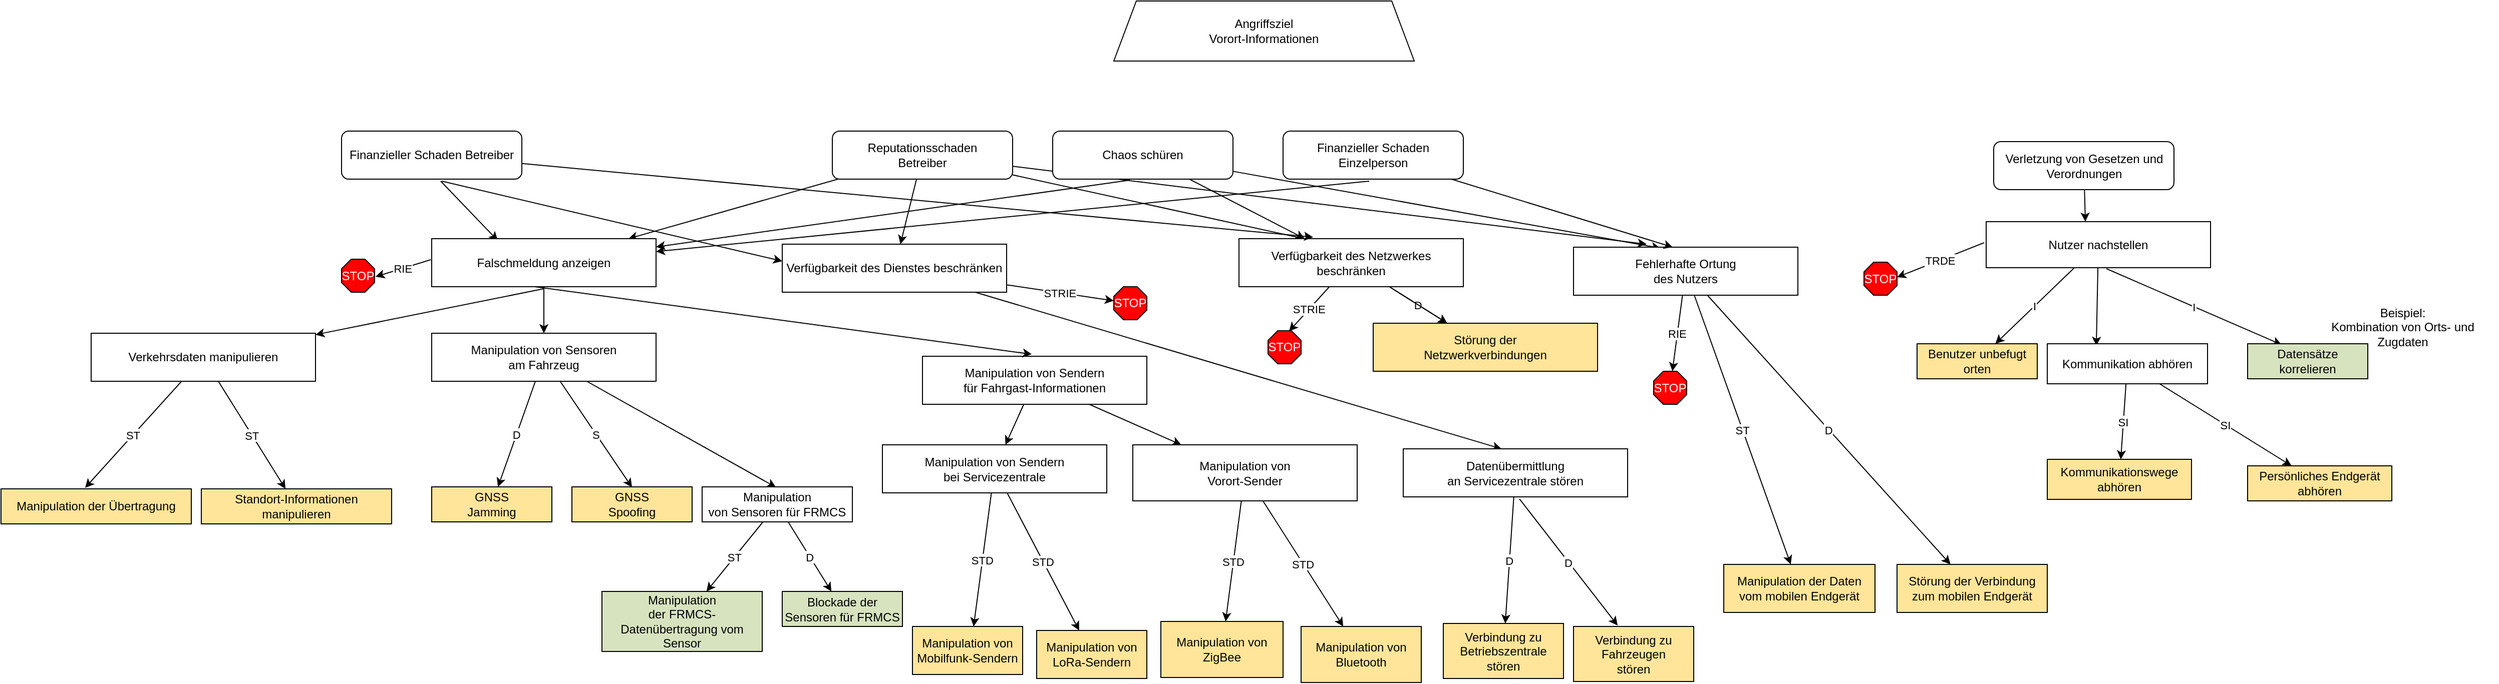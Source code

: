 <mxfile compressed="false" version="15.7.3" type="device">
  <diagram id="3JYoGdtrrTr_k_rTBy8f" name="Seite-1">
    <mxGraphModel dx="1102" dy="875" grid="1" gridSize="10" guides="1" tooltips="1" connect="1" arrows="1" fold="1" page="1" pageScale="1" pageWidth="827" pageHeight="1169" math="0" shadow="0">
      <root>
        <mxCell id="0" />
        <mxCell id="1" parent="0" />
        <mxCell id="ce-sktKMSy_azsUGWYw6-1" style="rounded=0;orthogonalLoop=1;jettySize=auto;" parent="1" source="OAmn44D_aTPMQiEo6VfF-5" target="OAmn44D_aTPMQiEo6VfF-11" edge="1">
          <mxGeometry relative="1" as="geometry" />
        </mxCell>
        <mxCell id="H__DfVHharDUPzL9coP5-2" style="edgeStyle=none;rounded=0;orthogonalLoop=1;jettySize=auto;entryX=0.33;entryY=0.042;entryDx=0;entryDy=0;entryPerimeter=0;" parent="1" source="OAmn44D_aTPMQiEo6VfF-5" target="0ADB0jM_UWm2ivlByexr-8" edge="1">
          <mxGeometry relative="1" as="geometry" />
        </mxCell>
        <mxCell id="6zFq7UvJ6y_5xRTBy3Ug-11" style="edgeStyle=none;rounded=0;orthogonalLoop=1;jettySize=auto;entryX=0.326;entryY=-0.062;entryDx=0;entryDy=0;entryPerimeter=0;" parent="1" source="OAmn44D_aTPMQiEo6VfF-5" target="0ADB0jM_UWm2ivlByexr-5" edge="1">
          <mxGeometry relative="1" as="geometry" />
        </mxCell>
        <mxCell id="OAmn44D_aTPMQiEo6VfF-5" value="Reputationsschaden&#xa;Betreiber" style="verticalAlign=middle;align=center;fillColor=#FFFFFF;gradientColor=none;labelBackgroundColor=none;rounded=1;whiteSpace=wrap;" parent="1" vertex="1">
          <mxGeometry x="1480" y="160" width="180" height="48" as="geometry" />
        </mxCell>
        <mxCell id="6zFq7UvJ6y_5xRTBy3Ug-2" value="" style="rounded=0;orthogonalLoop=1;jettySize=auto;" parent="1" source="OAmn44D_aTPMQiEo6VfF-7" target="0ADB0jM_UWm2ivlByexr-8" edge="1">
          <mxGeometry relative="1" as="geometry" />
        </mxCell>
        <mxCell id="6zFq7UvJ6y_5xRTBy3Ug-10" style="edgeStyle=none;rounded=0;orthogonalLoop=1;jettySize=auto;entryX=0.388;entryY=0.021;entryDx=0;entryDy=0;entryPerimeter=0;" parent="1" source="OAmn44D_aTPMQiEo6VfF-7" target="0ADB0jM_UWm2ivlByexr-5" edge="1">
          <mxGeometry relative="1" as="geometry">
            <mxPoint x="2220" y="269" as="targetPoint" />
          </mxGeometry>
        </mxCell>
        <mxCell id="OAmn44D_aTPMQiEo6VfF-7" value="Chaos schüren" style="verticalAlign=middle;align=center;fillColor=#FFFFFF;gradientColor=none;labelBackgroundColor=none;rounded=1;whiteSpace=wrap;" parent="1" vertex="1">
          <mxGeometry x="1700" y="160" width="180" height="48" as="geometry" />
        </mxCell>
        <mxCell id="H__DfVHharDUPzL9coP5-16" style="edgeStyle=none;rounded=0;orthogonalLoop=1;jettySize=auto;entryX=0.442;entryY=0;entryDx=0;entryDy=0;entryPerimeter=0;" parent="1" source="OAmn44D_aTPMQiEo6VfF-8" target="OAmn44D_aTPMQiEo6VfF-9" edge="1">
          <mxGeometry relative="1" as="geometry" />
        </mxCell>
        <object label="Verletzung von Gesetzen und Verordnungen" id="OAmn44D_aTPMQiEo6VfF-8">
          <ag_attributes />
          <ag_computed_attributes />
          <mxCell style="verticalAlign=middle;align=center;fillColor=#FFFFFF;gradientColor=none;labelBackgroundColor=none;rounded=1;whiteSpace=wrap;" parent="1" vertex="1">
            <mxGeometry x="2639.5" y="170.5" width="180" height="48" as="geometry" />
          </mxCell>
        </object>
        <mxCell id="H__DfVHharDUPzL9coP5-17" style="edgeStyle=none;rounded=0;orthogonalLoop=1;jettySize=auto;entryX=0.306;entryY=0.05;entryDx=0;entryDy=0;entryPerimeter=0;" parent="1" source="OAmn44D_aTPMQiEo6VfF-9" target="OAmn44D_aTPMQiEo6VfF-18" edge="1">
          <mxGeometry relative="1" as="geometry" />
        </mxCell>
        <mxCell id="H__DfVHharDUPzL9coP5-18" value="I" style="edgeStyle=none;rounded=0;orthogonalLoop=1;jettySize=auto;entryX=0.283;entryY=0.029;entryDx=0;entryDy=0;entryPerimeter=0;exitX=0.536;exitY=1.022;exitDx=0;exitDy=0;exitPerimeter=0;" parent="1" source="OAmn44D_aTPMQiEo6VfF-9" target="0ADB0jM_UWm2ivlByexr-11" edge="1">
          <mxGeometry relative="1" as="geometry" />
        </mxCell>
        <mxCell id="6zFq7UvJ6y_5xRTBy3Ug-3" value="I" style="edgeStyle=none;rounded=0;orthogonalLoop=1;jettySize=auto;" parent="1" source="OAmn44D_aTPMQiEo6VfF-9" target="OAmn44D_aTPMQiEo6VfF-10" edge="1">
          <mxGeometry relative="1" as="geometry" />
        </mxCell>
        <mxCell id="OAmn44D_aTPMQiEo6VfF-9" value="Nutzer nachstellen" style="verticalAlign=middle;align=center;fillColor=#FFFFFF;gradientColor=none;labelBackgroundColor=none;rounded=0;whiteSpace=wrap;" parent="1" vertex="1">
          <mxGeometry x="2632" y="250.5" width="224" height="46" as="geometry" />
        </mxCell>
        <mxCell id="OAmn44D_aTPMQiEo6VfF-10" value="Benutzer unbefugt orten" style="verticalAlign=middle;align=center;fillColor=#fee599;gradientColor=none;labelBackgroundColor=none;rounded=0;whiteSpace=wrap;" parent="1" vertex="1">
          <mxGeometry x="2563" y="372.5" width="120" height="35" as="geometry" />
        </mxCell>
        <mxCell id="H__DfVHharDUPzL9coP5-10" style="edgeStyle=none;rounded=0;orthogonalLoop=1;jettySize=auto;entryX=0.438;entryY=0;entryDx=0;entryDy=0;entryPerimeter=0;" parent="1" source="OAmn44D_aTPMQiEo6VfF-11" target="OAmn44D_aTPMQiEo6VfF-17" edge="1">
          <mxGeometry relative="1" as="geometry" />
        </mxCell>
        <mxCell id="gchY-rxhx9IqnftFwBZ5-14" value="STRIE" style="edgeStyle=none;rounded=0;orthogonalLoop=1;jettySize=auto;" parent="1" source="OAmn44D_aTPMQiEo6VfF-11" target="gchY-rxhx9IqnftFwBZ5-13" edge="1">
          <mxGeometry relative="1" as="geometry" />
        </mxCell>
        <mxCell id="OAmn44D_aTPMQiEo6VfF-11" value="Verfügbarkeit des Dienstes beschränken" style="verticalAlign=middle;align=center;fillColor=#FFFFFF;gradientColor=none;labelBackgroundColor=none;rounded=0;whiteSpace=wrap;" parent="1" vertex="1">
          <mxGeometry x="1430" y="273" width="224" height="48" as="geometry" />
        </mxCell>
        <mxCell id="ZYRG94BeLYSCNL_4oHP5-4" value="ST" style="edgeStyle=none;rounded=0;orthogonalLoop=1;jettySize=auto;entryX=0.442;entryY=-0.029;entryDx=0;entryDy=0;entryPerimeter=0;" parent="1" source="OAmn44D_aTPMQiEo6VfF-12" target="0ADB0jM_UWm2ivlByexr-3" edge="1">
          <mxGeometry relative="1" as="geometry" />
        </mxCell>
        <mxCell id="ZYRG94BeLYSCNL_4oHP5-5" value="ST" style="edgeStyle=none;rounded=0;orthogonalLoop=1;jettySize=auto;" parent="1" source="OAmn44D_aTPMQiEo6VfF-12" target="FeQ6dWjqBAtxuNnmwD9Y-21" edge="1">
          <mxGeometry relative="1" as="geometry" />
        </mxCell>
        <mxCell id="OAmn44D_aTPMQiEo6VfF-12" value="Verkehrsdaten manipulieren" style="verticalAlign=middle;align=center;fillColor=#FFFFFF;gradientColor=none;labelBackgroundColor=none;rounded=0;whiteSpace=wrap;" parent="1" vertex="1">
          <mxGeometry x="740" y="362" width="224" height="48" as="geometry" />
        </mxCell>
        <mxCell id="OAmn44D_aTPMQiEo6VfF-14" value="Verbindung zu Betriebszentrale stören" style="verticalAlign=middle;align=center;gradientColor=none;labelBackgroundColor=none;rounded=0;whiteSpace=wrap;fillColor=#FEE599;" parent="1" vertex="1">
          <mxGeometry x="2090" y="652" width="120" height="55" as="geometry" />
        </mxCell>
        <mxCell id="OAmn44D_aTPMQiEo6VfF-15" value="Verbindung zu Fahrzeugen&#xa;stören" style="verticalAlign=middle;align=center;fillColor=#fee599;gradientColor=none;labelBackgroundColor=none;rounded=0;whiteSpace=wrap;" parent="1" vertex="1">
          <mxGeometry x="2220" y="655" width="120" height="55" as="geometry" />
        </mxCell>
        <mxCell id="H__DfVHharDUPzL9coP5-14" value="D" style="edgeStyle=none;rounded=0;orthogonalLoop=1;jettySize=auto;" parent="1" source="OAmn44D_aTPMQiEo6VfF-17" target="OAmn44D_aTPMQiEo6VfF-14" edge="1">
          <mxGeometry relative="1" as="geometry" />
        </mxCell>
        <mxCell id="H__DfVHharDUPzL9coP5-15" value="D" style="edgeStyle=none;rounded=0;orthogonalLoop=1;jettySize=auto;entryX=0.367;entryY=-0.018;entryDx=0;entryDy=0;entryPerimeter=0;exitX=0.518;exitY=1.042;exitDx=0;exitDy=0;exitPerimeter=0;" parent="1" source="OAmn44D_aTPMQiEo6VfF-17" target="OAmn44D_aTPMQiEo6VfF-15" edge="1">
          <mxGeometry relative="1" as="geometry">
            <mxPoint x="1823" y="413" as="sourcePoint" />
          </mxGeometry>
        </mxCell>
        <mxCell id="H__DfVHharDUPzL9coP5-21" value="TRDE" style="edgeStyle=none;rounded=0;orthogonalLoop=1;jettySize=auto;entryX=1;entryY=0.455;entryDx=0;entryDy=0;entryPerimeter=0;exitX=-0.009;exitY=0.457;exitDx=0;exitDy=0;exitPerimeter=0;" parent="1" source="OAmn44D_aTPMQiEo6VfF-9" target="VoORv_kDndmJ69zaFbgd-10" edge="1">
          <mxGeometry relative="1" as="geometry" />
        </mxCell>
        <mxCell id="H__DfVHharDUPzL9coP5-23" value="SI" style="edgeStyle=none;rounded=0;orthogonalLoop=1;jettySize=auto;" parent="1" source="OAmn44D_aTPMQiEo6VfF-18" target="0ADB0jM_UWm2ivlByexr-1" edge="1">
          <mxGeometry relative="1" as="geometry" />
        </mxCell>
        <mxCell id="H__DfVHharDUPzL9coP5-24" value="SI" style="edgeStyle=none;rounded=0;orthogonalLoop=1;jettySize=auto;" parent="1" source="OAmn44D_aTPMQiEo6VfF-18" target="0ADB0jM_UWm2ivlByexr-2" edge="1">
          <mxGeometry relative="1" as="geometry" />
        </mxCell>
        <mxCell id="OAmn44D_aTPMQiEo6VfF-18" value="Kommunikation abhören" style="verticalAlign=middle;align=center;fillColor=#FFFFFF;gradientColor=none;labelBackgroundColor=none;rounded=0;whiteSpace=wrap;" parent="1" vertex="1">
          <mxGeometry x="2693" y="372.5" width="160" height="40" as="geometry" />
        </mxCell>
        <mxCell id="0ADB0jM_UWm2ivlByexr-1" value="Kommunikationswege&#xa;abhören" style="verticalAlign=middle;align=center;fillColor=#fee599;gradientColor=none;labelBackgroundColor=none;rounded=0;whiteSpace=wrap;" parent="1" vertex="1">
          <mxGeometry x="2693" y="488" width="144" height="40" as="geometry" />
        </mxCell>
        <mxCell id="0ADB0jM_UWm2ivlByexr-2" value="Persönliches Endgerät&#xa;abhören" style="verticalAlign=middle;align=center;fillColor=#fee599;gradientColor=none;labelBackgroundColor=none;rounded=0;whiteSpace=wrap;" parent="1" vertex="1">
          <mxGeometry x="2893" y="494.5" width="144" height="35" as="geometry" />
        </mxCell>
        <mxCell id="0ADB0jM_UWm2ivlByexr-3" value="Manipulation der Übertragung" style="verticalAlign=middle;align=center;fillColor=#fee599;gradientColor=none;labelBackgroundColor=none;rounded=0;whiteSpace=wrap;" parent="1" vertex="1">
          <mxGeometry x="650" y="517.5" width="190" height="35" as="geometry" />
        </mxCell>
        <mxCell id="H__DfVHharDUPzL9coP5-12" value="S" style="edgeStyle=none;rounded=0;orthogonalLoop=1;jettySize=auto;entryX=0.5;entryY=0.014;entryDx=0;entryDy=0;entryPerimeter=0;" parent="1" source="0ADB0jM_UWm2ivlByexr-4" target="H__DfVHharDUPzL9coP5-11" edge="1">
          <mxGeometry relative="1" as="geometry" />
        </mxCell>
        <mxCell id="ZYRG94BeLYSCNL_4oHP5-6" value="D" style="edgeStyle=none;rounded=0;orthogonalLoop=1;jettySize=auto;" parent="1" source="0ADB0jM_UWm2ivlByexr-4" target="yBVl1p2aV7iyqZgCFiwG-1" edge="1">
          <mxGeometry relative="1" as="geometry" />
        </mxCell>
        <mxCell id="ZYRG94BeLYSCNL_4oHP5-12" value="" style="edgeStyle=none;rounded=0;orthogonalLoop=1;jettySize=auto;entryX=0.492;entryY=0.014;entryDx=0;entryDy=0;entryPerimeter=0;" parent="1" source="0ADB0jM_UWm2ivlByexr-4" target="6zFq7UvJ6y_5xRTBy3Ug-4" edge="1">
          <mxGeometry relative="1" as="geometry">
            <mxPoint x="1408" y="517.495" as="targetPoint" />
          </mxGeometry>
        </mxCell>
        <mxCell id="0ADB0jM_UWm2ivlByexr-4" value="Manipulation von Sensoren&#xa;am Fahrzeug" style="verticalAlign=middle;align=center;gradientColor=none;labelBackgroundColor=none;rounded=0;whiteSpace=wrap;fillColor=#FFFFFF;" parent="1" vertex="1">
          <mxGeometry x="1080" y="362" width="224" height="48" as="geometry" />
        </mxCell>
        <mxCell id="gchY-rxhx9IqnftFwBZ5-2" value="ST" style="rounded=0;orthogonalLoop=1;jettySize=auto;" parent="1" source="0ADB0jM_UWm2ivlByexr-5" target="gchY-rxhx9IqnftFwBZ5-1" edge="1">
          <mxGeometry relative="1" as="geometry" />
        </mxCell>
        <mxCell id="gchY-rxhx9IqnftFwBZ5-5" value="D" style="edgeStyle=none;rounded=0;orthogonalLoop=1;jettySize=auto;" parent="1" source="0ADB0jM_UWm2ivlByexr-5" target="gchY-rxhx9IqnftFwBZ5-4" edge="1">
          <mxGeometry relative="1" as="geometry" />
        </mxCell>
        <mxCell id="gchY-rxhx9IqnftFwBZ5-7" value="RIE" style="edgeStyle=none;rounded=0;orthogonalLoop=1;jettySize=auto;" parent="1" source="0ADB0jM_UWm2ivlByexr-5" target="gchY-rxhx9IqnftFwBZ5-6" edge="1">
          <mxGeometry relative="1" as="geometry" />
        </mxCell>
        <mxCell id="0ADB0jM_UWm2ivlByexr-5" value="Fehlerhafte Ortung&#xa;des Nutzers" style="verticalAlign=middle;align=center;fillColor=#FFFFFF;gradientColor=none;labelBackgroundColor=none;rounded=0;whiteSpace=wrap;" parent="1" vertex="1">
          <mxGeometry x="2220" y="276" width="224" height="48" as="geometry" />
        </mxCell>
        <mxCell id="OOH1gxAOM3Dki2ITxMYm-1" style="rounded=0;orthogonalLoop=1;jettySize=auto;" parent="1" source="0ADB0jM_UWm2ivlByexr-7" target="OOH1gxAOM3Dki2ITxMYm-2" edge="1">
          <mxGeometry relative="1" as="geometry">
            <mxPoint x="1570" y="510" as="targetPoint" />
          </mxGeometry>
        </mxCell>
        <mxCell id="OOH1gxAOM3Dki2ITxMYm-13" style="edgeStyle=none;rounded=0;orthogonalLoop=1;jettySize=auto;" parent="1" source="0ADB0jM_UWm2ivlByexr-7" target="OOH1gxAOM3Dki2ITxMYm-12" edge="1">
          <mxGeometry relative="1" as="geometry" />
        </mxCell>
        <mxCell id="0ADB0jM_UWm2ivlByexr-7" value="Manipulation von Sendern&#xa;für Fahrgast-Informationen" style="verticalAlign=middle;align=center;gradientColor=none;labelBackgroundColor=none;rounded=0;whiteSpace=wrap;fillColor=#FFFFFF;" parent="1" vertex="1">
          <mxGeometry x="1570" y="385" width="224" height="48" as="geometry" />
        </mxCell>
        <mxCell id="gchY-rxhx9IqnftFwBZ5-9" value="D" style="edgeStyle=none;rounded=0;orthogonalLoop=1;jettySize=auto;" parent="1" source="0ADB0jM_UWm2ivlByexr-8" target="gchY-rxhx9IqnftFwBZ5-8" edge="1">
          <mxGeometry relative="1" as="geometry" />
        </mxCell>
        <mxCell id="gchY-rxhx9IqnftFwBZ5-11" value="" style="edgeStyle=none;rounded=0;orthogonalLoop=1;jettySize=auto;" parent="1" source="0ADB0jM_UWm2ivlByexr-8" target="gchY-rxhx9IqnftFwBZ5-8" edge="1">
          <mxGeometry relative="1" as="geometry" />
        </mxCell>
        <mxCell id="gchY-rxhx9IqnftFwBZ5-12" value="STRIE" style="edgeStyle=none;rounded=0;orthogonalLoop=1;jettySize=auto;entryX=0.636;entryY=0.015;entryDx=0;entryDy=0;entryPerimeter=0;" parent="1" source="0ADB0jM_UWm2ivlByexr-8" target="gchY-rxhx9IqnftFwBZ5-10" edge="1">
          <mxGeometry relative="1" as="geometry" />
        </mxCell>
        <mxCell id="0ADB0jM_UWm2ivlByexr-8" value="Verfügbarkeit des Netzwerkes beschränken" style="verticalAlign=middle;align=center;fillColor=#FFFFFF;gradientColor=none;labelBackgroundColor=none;rounded=0;whiteSpace=wrap;" parent="1" vertex="1">
          <mxGeometry x="1886" y="267.5" width="224" height="48" as="geometry" />
        </mxCell>
        <mxCell id="6zFq7UvJ6y_5xRTBy3Ug-9" value="" style="edgeStyle=none;rounded=0;orthogonalLoop=1;jettySize=auto;entryX=0.442;entryY=0;entryDx=0;entryDy=0;entryPerimeter=0;" parent="1" source="0ADB0jM_UWm2ivlByexr-9" target="0ADB0jM_UWm2ivlByexr-5" edge="1">
          <mxGeometry relative="1" as="geometry" />
        </mxCell>
        <mxCell id="0ADB0jM_UWm2ivlByexr-9" value="Finanzieller Schaden Einzelperson" style="verticalAlign=middle;align=center;fillColor=#FFFFFF;gradientColor=none;labelBackgroundColor=none;rounded=1;whiteSpace=wrap;" parent="1" vertex="1">
          <mxGeometry x="1930" y="160" width="180" height="48" as="geometry" />
        </mxCell>
        <mxCell id="0ADB0jM_UWm2ivlByexr-11" value="Datensätze korrelieren" style="verticalAlign=middle;align=center;fillColor=#d7e3bf;gradientColor=none;labelBackgroundColor=none;rounded=0;whiteSpace=wrap;" parent="1" vertex="1">
          <mxGeometry x="2893" y="372.5" width="120" height="35" as="geometry" />
        </mxCell>
        <mxCell id="0ADB0jM_UWm2ivlByexr-13" value="Beispiel:&#xa;Kombination von Orts- und Zugdaten" style="text;strokeColor=none;fillColor=none;align=center;verticalAlign=middle;whiteSpace=wrap;rounded=0;" parent="1" vertex="1">
          <mxGeometry x="2953" y="341.5" width="190" height="28" as="geometry" />
        </mxCell>
        <mxCell id="8oTO2GETTsAzz6jklkf0-3" style="rounded=0;orthogonalLoop=1;jettySize=auto;entryX=0.295;entryY=0.042;entryDx=0;entryDy=0;entryPerimeter=0;exitX=0.55;exitY=1.042;exitDx=0;exitDy=0;exitPerimeter=0;" parent="1" source="V86omkb8atyA6Vc0cM6M-5" target="V86omkb8atyA6Vc0cM6M-2" edge="1">
          <mxGeometry relative="1" as="geometry" />
        </mxCell>
        <mxCell id="H__DfVHharDUPzL9coP5-1" style="edgeStyle=none;rounded=0;orthogonalLoop=1;jettySize=auto;" parent="1" source="V86omkb8atyA6Vc0cM6M-5" edge="1">
          <mxGeometry relative="1" as="geometry">
            <mxPoint x="1960" y="266" as="targetPoint" />
          </mxGeometry>
        </mxCell>
        <mxCell id="V86omkb8atyA6Vc0cM6M-5" value="Finanzieller Schaden Betreiber" style="verticalAlign=middle;align=center;fillColor=#FFFFFF;gradientColor=none;labelBackgroundColor=none;rounded=1;whiteSpace=wrap;" parent="1" vertex="1">
          <mxGeometry x="990" y="160" width="180" height="48" as="geometry" />
        </mxCell>
        <mxCell id="VoORv_kDndmJ69zaFbgd-10" value="STOP" style="verticalAlign=middle;align=center;fillColor=#ff0000;gradientColor=none;shape=stencil(jZLBDoIwDIafpldSugPhjPgeJAy3ODcypuLbu9kYEBPY7W/7dfnbDkQzqW6UQDgF767yqfugQJyASFslvQ5RgWhBNIPz8uLd3fYcj10ik7q5R3ph5r4Ki6pMXYQvzuAnOjNstF3BVBdU58L4Ay6tGfBiKtNGiTtG/kfcxb/FTDNb/GDQg31HsVxq0Mbwodf17WVjin+FaN8=);strokeColor=#000000;labelBackgroundColor=none;rounded=0;whiteSpace=wrap;fontColor=#FFFFFF;" parent="1" vertex="1">
          <mxGeometry x="2510" y="291" width="33" height="33" as="geometry" />
        </mxCell>
        <mxCell id="FeQ6dWjqBAtxuNnmwD9Y-7" value="" style="endArrow=classic;" parent="1" source="OAmn44D_aTPMQiEo6VfF-5" target="V86omkb8atyA6Vc0cM6M-2" edge="1">
          <mxGeometry width="50" height="50" relative="1" as="geometry">
            <mxPoint x="1480" y="420" as="sourcePoint" />
            <mxPoint x="1240" y="270" as="targetPoint" />
          </mxGeometry>
        </mxCell>
        <mxCell id="FeQ6dWjqBAtxuNnmwD9Y-8" value="" style="endArrow=classic;exitX=0.428;exitY=1.021;exitDx=0;exitDy=0;exitPerimeter=0;" parent="1" source="OAmn44D_aTPMQiEo6VfF-7" target="V86omkb8atyA6Vc0cM6M-2" edge="1">
          <mxGeometry width="50" height="50" relative="1" as="geometry">
            <mxPoint x="1480" y="420" as="sourcePoint" />
            <mxPoint x="1250" y="265" as="targetPoint" />
          </mxGeometry>
        </mxCell>
        <mxCell id="FeQ6dWjqBAtxuNnmwD9Y-9" value="" style="endArrow=classic;exitX=0.478;exitY=1.042;exitDx=0;exitDy=0;exitPerimeter=0;" parent="1" source="0ADB0jM_UWm2ivlByexr-9" target="V86omkb8atyA6Vc0cM6M-2" edge="1">
          <mxGeometry width="50" height="50" relative="1" as="geometry">
            <mxPoint x="1480" y="420" as="sourcePoint" />
            <mxPoint x="1530" y="370" as="targetPoint" />
          </mxGeometry>
        </mxCell>
        <mxCell id="FeQ6dWjqBAtxuNnmwD9Y-12" value="" style="endArrow=classic;" parent="1" edge="1">
          <mxGeometry width="50" height="50" relative="1" as="geometry">
            <mxPoint x="1090" y="210" as="sourcePoint" />
            <mxPoint x="1430" y="290" as="targetPoint" />
          </mxGeometry>
        </mxCell>
        <mxCell id="FeQ6dWjqBAtxuNnmwD9Y-16" value="" style="endArrow=classic;entryX=0.487;entryY=-0.042;entryDx=0;entryDy=0;entryPerimeter=0;startArrow=none;exitX=0.46;exitY=1;exitDx=0;exitDy=0;exitPerimeter=0;" parent="1" source="V86omkb8atyA6Vc0cM6M-2" target="0ADB0jM_UWm2ivlByexr-7" edge="1">
          <mxGeometry width="50" height="50" relative="1" as="geometry">
            <mxPoint x="1200" y="322" as="sourcePoint" />
            <mxPoint x="1310" y="360" as="targetPoint" />
          </mxGeometry>
        </mxCell>
        <mxCell id="FeQ6dWjqBAtxuNnmwD9Y-21" value="Standort-Informationen&#xa;manipulieren" style="verticalAlign=middle;align=center;fillColor=#fee599;gradientColor=none;labelBackgroundColor=none;rounded=0;whiteSpace=wrap;" parent="1" vertex="1">
          <mxGeometry x="850" y="517.5" width="190" height="35" as="geometry" />
        </mxCell>
        <mxCell id="FeQ6dWjqBAtxuNnmwD9Y-26" value="RIE" style="endArrow=classic;exitX=-0.004;exitY=0.438;exitDx=0;exitDy=0;exitPerimeter=0;entryX=1.03;entryY=0.53;entryDx=0;entryDy=0;entryPerimeter=0;" parent="1" source="V86omkb8atyA6Vc0cM6M-2" target="FeQ6dWjqBAtxuNnmwD9Y-27" edge="1">
          <mxGeometry width="50" height="50" relative="1" as="geometry">
            <mxPoint x="1460" y="410" as="sourcePoint" />
            <mxPoint x="1030" y="310" as="targetPoint" />
          </mxGeometry>
        </mxCell>
        <mxCell id="FeQ6dWjqBAtxuNnmwD9Y-27" value="STOP" style="verticalAlign=middle;align=center;fillColor=#ff0000;gradientColor=none;shape=stencil(jZLBDoIwDIafpldSugPhjPgeJAy3ODcypuLbu9kYEBPY7W/7dfnbDkQzqW6UQDgF767yqfugQJyASFslvQ5RgWhBNIPz8uLd3fYcj10ik7q5R3ph5r4Ki6pMXYQvzuAnOjNstF3BVBdU58L4Ay6tGfBiKtNGiTtG/kfcxb/FTDNb/GDQg31HsVxq0Mbwodf17WVjin+FaN8=);strokeColor=#000000;labelBackgroundColor=none;rounded=0;whiteSpace=wrap;fontColor=#FFFFFF;" parent="1" vertex="1">
          <mxGeometry x="990" y="288" width="33" height="33" as="geometry" />
        </mxCell>
        <mxCell id="yBVl1p2aV7iyqZgCFiwG-1" value="GNSS&#xa;Jamming" style="verticalAlign=middle;align=center;fillColor=#fee599;gradientColor=none;labelBackgroundColor=none;rounded=0;whiteSpace=wrap;" parent="1" vertex="1">
          <mxGeometry x="1080" y="515.5" width="120" height="35" as="geometry" />
        </mxCell>
        <mxCell id="H__DfVHharDUPzL9coP5-11" value="GNSS&#xa;Spoofing" style="verticalAlign=middle;align=center;fillColor=#fee599;gradientColor=none;labelBackgroundColor=none;rounded=0;whiteSpace=wrap;" parent="1" vertex="1">
          <mxGeometry x="1220" y="515.5" width="120" height="35" as="geometry" />
        </mxCell>
        <mxCell id="ZYRG94BeLYSCNL_4oHP5-8" value="" style="edgeStyle=none;rounded=0;orthogonalLoop=1;jettySize=auto;" parent="1" source="V86omkb8atyA6Vc0cM6M-2" target="0ADB0jM_UWm2ivlByexr-4" edge="1">
          <mxGeometry relative="1" as="geometry" />
        </mxCell>
        <mxCell id="ZYRG94BeLYSCNL_4oHP5-9" style="edgeStyle=none;rounded=0;orthogonalLoop=1;jettySize=auto;exitX=0.5;exitY=1.042;exitDx=0;exitDy=0;exitPerimeter=0;" parent="1" source="V86omkb8atyA6Vc0cM6M-2" target="OAmn44D_aTPMQiEo6VfF-12" edge="1">
          <mxGeometry relative="1" as="geometry" />
        </mxCell>
        <mxCell id="V86omkb8atyA6Vc0cM6M-2" value="Falschmeldung anzeigen" style="verticalAlign=middle;align=center;fillColor=#FFFFFF;gradientColor=none;labelBackgroundColor=none;rounded=0;whiteSpace=wrap;" parent="1" vertex="1">
          <mxGeometry x="1080" y="267.5" width="224" height="48" as="geometry" />
        </mxCell>
        <mxCell id="ZYRG94BeLYSCNL_4oHP5-7" style="edgeStyle=none;rounded=0;orthogonalLoop=1;jettySize=auto;exitX=0.25;exitY=0;exitDx=0;exitDy=0;" parent="1" edge="1">
          <mxGeometry relative="1" as="geometry">
            <mxPoint x="1130" y="585" as="sourcePoint" />
            <mxPoint x="1130" y="585" as="targetPoint" />
          </mxGeometry>
        </mxCell>
        <mxCell id="6zFq7UvJ6y_5xRTBy3Ug-14" value="D" style="edgeStyle=none;rounded=0;orthogonalLoop=1;jettySize=auto;" parent="1" source="6zFq7UvJ6y_5xRTBy3Ug-4" target="6zFq7UvJ6y_5xRTBy3Ug-13" edge="1">
          <mxGeometry relative="1" as="geometry" />
        </mxCell>
        <mxCell id="6zFq7UvJ6y_5xRTBy3Ug-16" value="ST" style="edgeStyle=none;rounded=0;orthogonalLoop=1;jettySize=auto;" parent="1" source="6zFq7UvJ6y_5xRTBy3Ug-4" target="6zFq7UvJ6y_5xRTBy3Ug-15" edge="1">
          <mxGeometry relative="1" as="geometry" />
        </mxCell>
        <mxCell id="6zFq7UvJ6y_5xRTBy3Ug-4" value="Manipulation&#xa;von Sensoren für FRMCS" style="verticalAlign=middle;align=center;gradientColor=none;labelBackgroundColor=none;rounded=0;whiteSpace=wrap;fillColor=#FFFFFF;" parent="1" vertex="1">
          <mxGeometry x="1350" y="515.5" width="150" height="35" as="geometry" />
        </mxCell>
        <mxCell id="OAmn44D_aTPMQiEo6VfF-17" value="Datenübermittlung&#xa;an Servicezentrale stören" style="verticalAlign=middle;align=center;fillColor=#FFFFFF;gradientColor=none;labelBackgroundColor=none;rounded=0;whiteSpace=wrap;" parent="1" vertex="1">
          <mxGeometry x="2050" y="477.5" width="224" height="48" as="geometry" />
        </mxCell>
        <mxCell id="6zFq7UvJ6y_5xRTBy3Ug-13" value="Blockade der Sensoren für FRMCS" style="verticalAlign=middle;align=center;gradientColor=none;labelBackgroundColor=none;rounded=0;whiteSpace=wrap;fillColor=#D7E3BF;" parent="1" vertex="1">
          <mxGeometry x="1430" y="620" width="120" height="35" as="geometry" />
        </mxCell>
        <mxCell id="6zFq7UvJ6y_5xRTBy3Ug-15" value="Manipulation&#xa;der FRMCS-Datenübertragung vom Sensor" style="verticalAlign=middle;align=center;gradientColor=none;labelBackgroundColor=none;rounded=0;whiteSpace=wrap;fillColor=#D7E3BF;" parent="1" vertex="1">
          <mxGeometry x="1250" y="620" width="160" height="60" as="geometry" />
        </mxCell>
        <mxCell id="OOH1gxAOM3Dki2ITxMYm-9" value="STD" style="edgeStyle=none;rounded=0;orthogonalLoop=1;jettySize=auto;" parent="1" source="OOH1gxAOM3Dki2ITxMYm-2" target="OOH1gxAOM3Dki2ITxMYm-8" edge="1">
          <mxGeometry relative="1" as="geometry" />
        </mxCell>
        <mxCell id="OOH1gxAOM3Dki2ITxMYm-11" value="STD" style="edgeStyle=none;rounded=0;orthogonalLoop=1;jettySize=auto;" parent="1" source="OOH1gxAOM3Dki2ITxMYm-2" target="OOH1gxAOM3Dki2ITxMYm-10" edge="1">
          <mxGeometry relative="1" as="geometry" />
        </mxCell>
        <mxCell id="OOH1gxAOM3Dki2ITxMYm-2" value="Manipulation von&#xa;Vorort-Sender" style="verticalAlign=middle;align=center;gradientColor=none;labelBackgroundColor=none;rounded=0;whiteSpace=wrap;fillColor=#FFFFFF;" parent="1" vertex="1">
          <mxGeometry x="1780" y="473.5" width="224" height="56" as="geometry" />
        </mxCell>
        <mxCell id="OOH1gxAOM3Dki2ITxMYm-8" value="Manipulation von&#xa;Bluetooth" style="verticalAlign=middle;align=center;gradientColor=none;labelBackgroundColor=none;rounded=0;whiteSpace=wrap;fillColor=#FEE599;" parent="1" vertex="1">
          <mxGeometry x="1948" y="655" width="120" height="56" as="geometry" />
        </mxCell>
        <mxCell id="OOH1gxAOM3Dki2ITxMYm-10" value="Manipulation von&#xa;ZigBee" style="verticalAlign=middle;align=center;gradientColor=none;labelBackgroundColor=none;rounded=0;whiteSpace=wrap;fillColor=#FEE599;" parent="1" vertex="1">
          <mxGeometry x="1808" y="650" width="122" height="56" as="geometry" />
        </mxCell>
        <mxCell id="OOH1gxAOM3Dki2ITxMYm-15" value="STD" style="edgeStyle=none;rounded=0;orthogonalLoop=1;jettySize=auto;" parent="1" source="OOH1gxAOM3Dki2ITxMYm-12" target="OOH1gxAOM3Dki2ITxMYm-14" edge="1">
          <mxGeometry relative="1" as="geometry" />
        </mxCell>
        <mxCell id="OOH1gxAOM3Dki2ITxMYm-16" value="STD" style="edgeStyle=none;rounded=0;orthogonalLoop=1;jettySize=auto;entryX=0.555;entryY=0;entryDx=0;entryDy=0;entryPerimeter=0;" parent="1" source="OOH1gxAOM3Dki2ITxMYm-12" target="OOH1gxAOM3Dki2ITxMYm-17" edge="1">
          <mxGeometry relative="1" as="geometry">
            <mxPoint x="1620" y="590" as="targetPoint" />
          </mxGeometry>
        </mxCell>
        <mxCell id="OOH1gxAOM3Dki2ITxMYm-12" value="Manipulation von Sendern&#xa;bei Servicezentrale" style="verticalAlign=middle;align=center;gradientColor=none;labelBackgroundColor=none;rounded=0;whiteSpace=wrap;fillColor=#FFFFFF;" parent="1" vertex="1">
          <mxGeometry x="1530" y="473.5" width="224" height="48" as="geometry" />
        </mxCell>
        <mxCell id="OOH1gxAOM3Dki2ITxMYm-14" value="Manipulation von&#xa;LoRa-Sendern" style="verticalAlign=middle;align=center;gradientColor=none;labelBackgroundColor=none;rounded=0;whiteSpace=wrap;fillColor=#FEE599;" parent="1" vertex="1">
          <mxGeometry x="1684" y="659" width="110" height="48" as="geometry" />
        </mxCell>
        <mxCell id="OOH1gxAOM3Dki2ITxMYm-17" value="Manipulation von&#xa;Mobilfunk-Sendern" style="verticalAlign=middle;align=center;gradientColor=none;labelBackgroundColor=none;rounded=0;whiteSpace=wrap;fillColor=#FEE599;" parent="1" vertex="1">
          <mxGeometry x="1560" y="655" width="110" height="48" as="geometry" />
        </mxCell>
        <mxCell id="gchY-rxhx9IqnftFwBZ5-1" value="Manipulation der Daten&#xa;vom mobilen Endgerät" style="verticalAlign=middle;align=center;gradientColor=none;labelBackgroundColor=none;rounded=0;whiteSpace=wrap;fillColor=#FEE599;" parent="1" vertex="1">
          <mxGeometry x="2370" y="593" width="151" height="48" as="geometry" />
        </mxCell>
        <mxCell id="gchY-rxhx9IqnftFwBZ5-4" value="Störung der Verbindung&#xa;zum mobilen Endgerät" style="verticalAlign=middle;align=center;gradientColor=none;labelBackgroundColor=none;rounded=0;whiteSpace=wrap;fillColor=#FEE599;" parent="1" vertex="1">
          <mxGeometry x="2543" y="593" width="150" height="48" as="geometry" />
        </mxCell>
        <mxCell id="gchY-rxhx9IqnftFwBZ5-6" value="STOP" style="verticalAlign=middle;align=center;fillColor=#ff0000;gradientColor=none;shape=stencil(jZLBDoIwDIafpldSugPhjPgeJAy3ODcypuLbu9kYEBPY7W/7dfnbDkQzqW6UQDgF767yqfugQJyASFslvQ5RgWhBNIPz8uLd3fYcj10ik7q5R3ph5r4Ki6pMXYQvzuAnOjNstF3BVBdU58L4Ay6tGfBiKtNGiTtG/kfcxb/FTDNb/GDQg31HsVxq0Mbwodf17WVjin+FaN8=);strokeColor=#000000;labelBackgroundColor=none;rounded=0;whiteSpace=wrap;fontColor=#FFFFFF;" parent="1" vertex="1">
          <mxGeometry x="2300" y="400" width="33" height="33" as="geometry" />
        </mxCell>
        <mxCell id="gchY-rxhx9IqnftFwBZ5-8" value="Störung der&#xa;Netzwerkverbindungen" style="verticalAlign=middle;align=center;gradientColor=none;labelBackgroundColor=none;rounded=0;whiteSpace=wrap;fillColor=#FEE599;" parent="1" vertex="1">
          <mxGeometry x="2020" y="352" width="224" height="48" as="geometry" />
        </mxCell>
        <mxCell id="gchY-rxhx9IqnftFwBZ5-10" value="STOP" style="verticalAlign=middle;align=center;fillColor=#ff0000;gradientColor=none;shape=stencil(jZLBDoIwDIafpldSugPhjPgeJAy3ODcypuLbu9kYEBPY7W/7dfnbDkQzqW6UQDgF767yqfugQJyASFslvQ5RgWhBNIPz8uLd3fYcj10ik7q5R3ph5r4Ki6pMXYQvzuAnOjNstF3BVBdU58L4Ay6tGfBiKtNGiTtG/kfcxb/FTDNb/GDQg31HsVxq0Mbwodf17WVjin+FaN8=);strokeColor=#000000;labelBackgroundColor=none;rounded=0;whiteSpace=wrap;fontColor=#FFFFFF;" parent="1" vertex="1">
          <mxGeometry x="1915" y="359.5" width="33" height="33" as="geometry" />
        </mxCell>
        <mxCell id="gchY-rxhx9IqnftFwBZ5-13" value="STOP" style="verticalAlign=middle;align=center;fillColor=#ff0000;gradientColor=none;shape=stencil(jZLBDoIwDIafpldSugPhjPgeJAy3ODcypuLbu9kYEBPY7W/7dfnbDkQzqW6UQDgF767yqfugQJyASFslvQ5RgWhBNIPz8uLd3fYcj10ik7q5R3ph5r4Ki6pMXYQvzuAnOjNstF3BVBdU58L4Ay6tGfBiKtNGiTtG/kfcxb/FTDNb/GDQg31HsVxq0Mbwodf17WVjin+FaN8=);strokeColor=#000000;labelBackgroundColor=none;rounded=0;whiteSpace=wrap;fontColor=#FFFFFF;" parent="1" vertex="1">
          <mxGeometry x="1761" y="315.5" width="33" height="33" as="geometry" />
        </mxCell>
        <mxCell id="ARhGGh1tJAm0bHFfn2uP-2" value="Angriffsziel&#xa;Vorort-Informationen" style="verticalAlign=middle;align=center;fillColor=#FFFFFF;gradientColor=none;labelBackgroundColor=none;rounded=0;whiteSpace=wrap;shape=trapezoid;size=0.075;" parent="1" vertex="1">
          <mxGeometry x="1761" y="30" width="300" height="60" as="geometry" />
        </mxCell>
      </root>
    </mxGraphModel>
  </diagram>
</mxfile>
